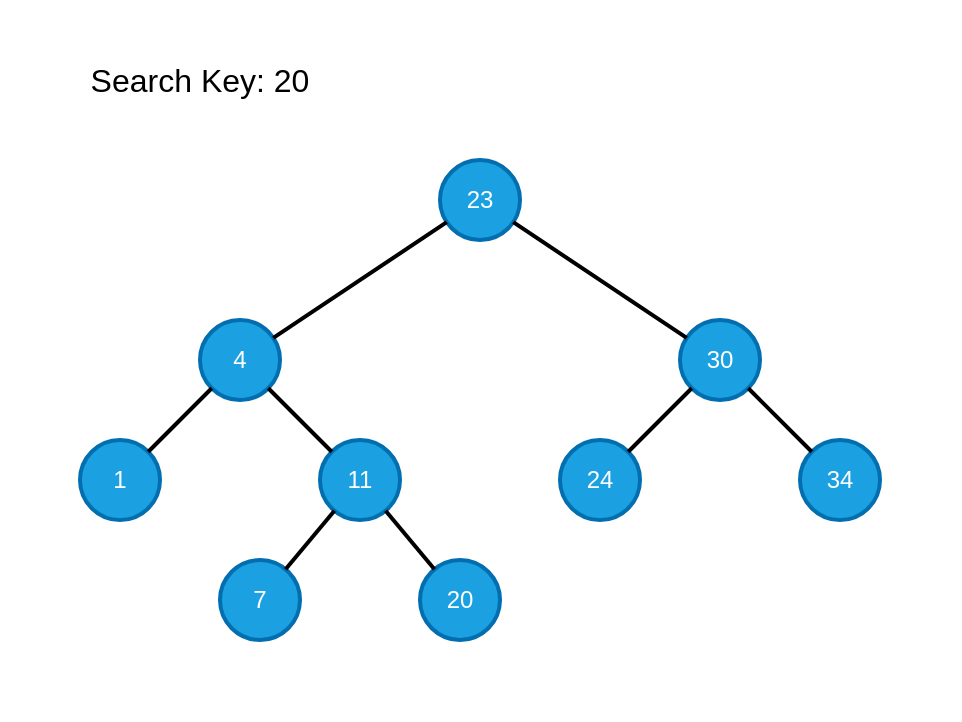 <mxfile version="14.2.4" type="embed" pages="6">
    <diagram id="6hGFLwfOUW9BJ-s0fimq" name="01">
        <mxGraphModel dx="1327" dy="645" grid="1" gridSize="10" guides="1" tooltips="1" connect="1" arrows="1" fold="1" page="1" pageScale="1" pageWidth="827" pageHeight="1169" math="0" shadow="0">
            <root>
                <mxCell id="0"/>
                <mxCell id="1" parent="0"/>
                <mxCell id="2" value="" style="rounded=0;whiteSpace=wrap;html=1;fillColor=#FFFFFF;strokeColor=none;" parent="1" vertex="1">
                    <mxGeometry x="100" y="20" width="480" height="360" as="geometry"/>
                </mxCell>
                <mxCell id="3" value="23" style="ellipse;whiteSpace=wrap;html=1;aspect=fixed;strokeColor=#006EAF;strokeWidth=2;fillColor=#1ba1e2;fontColor=#ffffff;" parent="1" vertex="1">
                    <mxGeometry x="320" y="100" width="40" height="40" as="geometry"/>
                </mxCell>
                <mxCell id="4" value="4&lt;span style=&quot;color: rgba(0 , 0 , 0 , 0) ; font-family: monospace ; font-size: 0px&quot;&gt;%3CmxGraphModel%3E%3Croot%3E%3CmxCell%20id%3D%220%22%2F%3E%3CmxCell%20id%3D%221%22%20parent%3D%220%22%2F%3E%3CmxCell%20id%3D%222%22%20value%3D%2223%22%20style%3D%22ellipse%3BwhiteSpace%3Dwrap%3Bhtml%3D1%3Baspect%3Dfixed%3BstrokeColor%3D%23006EAF%3BstrokeWidth%3D2%3BfillColor%3D%231ba1e2%3BfontColor%3D%23ffffff%3B%22%20vertex%3D%221%22%20parent%3D%221%22%3E%3CmxGeometry%20x%3D%22320%22%20y%3D%22120%22%20width%3D%2240%22%20height%3D%2240%22%20as%3D%22geometry%22%2F%3E%3C%2FmxCell%3E%3C%2Froot%3E%3C%2FmxGraphModel%3E&lt;/span&gt;" style="ellipse;whiteSpace=wrap;html=1;aspect=fixed;strokeColor=#006EAF;strokeWidth=2;fillColor=#1ba1e2;fontColor=#ffffff;" parent="1" vertex="1">
                    <mxGeometry x="200" y="180" width="40" height="40" as="geometry"/>
                </mxCell>
                <mxCell id="5" value="30" style="ellipse;whiteSpace=wrap;html=1;aspect=fixed;strokeColor=#006EAF;strokeWidth=2;fillColor=#1ba1e2;fontColor=#ffffff;" parent="1" vertex="1">
                    <mxGeometry x="440" y="180" width="40" height="40" as="geometry"/>
                </mxCell>
                <mxCell id="6" value="1" style="ellipse;whiteSpace=wrap;html=1;aspect=fixed;strokeColor=#006EAF;strokeWidth=2;fillColor=#1ba1e2;fontColor=#ffffff;" parent="1" vertex="1">
                    <mxGeometry x="140" y="240" width="40" height="40" as="geometry"/>
                </mxCell>
                <mxCell id="7" value="11" style="ellipse;whiteSpace=wrap;html=1;aspect=fixed;strokeColor=#006EAF;strokeWidth=2;fillColor=#1ba1e2;fontColor=#ffffff;" parent="1" vertex="1">
                    <mxGeometry x="260" y="240" width="40" height="40" as="geometry"/>
                </mxCell>
                <mxCell id="8" value="24" style="ellipse;whiteSpace=wrap;html=1;aspect=fixed;strokeColor=#006EAF;strokeWidth=2;fillColor=#1ba1e2;fontColor=#ffffff;" parent="1" vertex="1">
                    <mxGeometry x="380" y="240" width="40" height="40" as="geometry"/>
                </mxCell>
                <mxCell id="9" value="34" style="ellipse;whiteSpace=wrap;html=1;aspect=fixed;strokeColor=#006EAF;strokeWidth=2;fillColor=#1ba1e2;fontColor=#ffffff;" parent="1" vertex="1">
                    <mxGeometry x="500" y="240" width="40" height="40" as="geometry"/>
                </mxCell>
                <mxCell id="10" value="7" style="ellipse;whiteSpace=wrap;html=1;aspect=fixed;strokeColor=#006EAF;strokeWidth=2;fillColor=#1ba1e2;fontColor=#ffffff;" parent="1" vertex="1">
                    <mxGeometry x="210" y="300" width="40" height="40" as="geometry"/>
                </mxCell>
                <mxCell id="11" value="20" style="ellipse;whiteSpace=wrap;html=1;aspect=fixed;strokeColor=#006EAF;strokeWidth=2;fillColor=#1ba1e2;fontColor=#ffffff;" parent="1" vertex="1">
                    <mxGeometry x="310" y="300" width="40" height="40" as="geometry"/>
                </mxCell>
                <mxCell id="12" value="" style="endArrow=none;html=1;strokeColor=#000000;strokeWidth=2;" parent="1" source="4" target="3" edge="1">
                    <mxGeometry width="50" height="50" relative="1" as="geometry">
                        <mxPoint x="400" y="510" as="sourcePoint"/>
                        <mxPoint x="450" y="460" as="targetPoint"/>
                    </mxGeometry>
                </mxCell>
                <mxCell id="13" value="" style="endArrow=none;html=1;strokeColor=#000000;strokeWidth=2;" parent="1" source="5" target="3" edge="1">
                    <mxGeometry width="50" height="50" relative="1" as="geometry">
                        <mxPoint x="244.142" y="195.858" as="sourcePoint"/>
                        <mxPoint x="335.858" y="144.142" as="targetPoint"/>
                    </mxGeometry>
                </mxCell>
                <mxCell id="14" value="" style="endArrow=none;html=1;strokeColor=#000000;strokeWidth=2;" parent="1" source="4" target="6" edge="1">
                    <mxGeometry width="50" height="50" relative="1" as="geometry">
                        <mxPoint x="254.142" y="205.858" as="sourcePoint"/>
                        <mxPoint x="130" y="220" as="targetPoint"/>
                    </mxGeometry>
                </mxCell>
                <mxCell id="15" value="" style="endArrow=none;html=1;strokeColor=#000000;strokeWidth=2;" parent="1" source="7" target="4" edge="1">
                    <mxGeometry width="50" height="50" relative="1" as="geometry">
                        <mxPoint x="270" y="250" as="sourcePoint"/>
                        <mxPoint x="355.858" y="164.142" as="targetPoint"/>
                    </mxGeometry>
                </mxCell>
                <mxCell id="16" value="" style="endArrow=none;html=1;strokeColor=#000000;strokeWidth=2;" parent="1" source="8" target="5" edge="1">
                    <mxGeometry width="50" height="50" relative="1" as="geometry">
                        <mxPoint x="274.142" y="225.858" as="sourcePoint"/>
                        <mxPoint x="365.858" y="174.142" as="targetPoint"/>
                    </mxGeometry>
                </mxCell>
                <mxCell id="17" value="" style="endArrow=none;html=1;strokeColor=#000000;strokeWidth=2;" parent="1" target="5" edge="1" source="9">
                    <mxGeometry width="50" height="50" relative="1" as="geometry">
                        <mxPoint x="510" y="246" as="sourcePoint"/>
                        <mxPoint x="375.858" y="184.142" as="targetPoint"/>
                    </mxGeometry>
                </mxCell>
                <mxCell id="18" value="" style="endArrow=none;html=1;strokeColor=#000000;strokeWidth=2;" parent="1" source="11" target="7" edge="1">
                    <mxGeometry width="50" height="50" relative="1" as="geometry">
                        <mxPoint x="294.142" y="245.858" as="sourcePoint"/>
                        <mxPoint x="385.858" y="194.142" as="targetPoint"/>
                    </mxGeometry>
                </mxCell>
                <mxCell id="19" value="" style="endArrow=none;html=1;strokeColor=#000000;strokeWidth=2;" parent="1" source="7" target="10" edge="1">
                    <mxGeometry width="50" height="50" relative="1" as="geometry">
                        <mxPoint x="304.142" y="255.858" as="sourcePoint"/>
                        <mxPoint x="395.858" y="204.142" as="targetPoint"/>
                    </mxGeometry>
                </mxCell>
                <mxCell id="23" value="&lt;font style=&quot;font-size: 16px&quot; color=&quot;#000000&quot;&gt;Search Key: 20&lt;/font&gt;" style="text;html=1;strokeColor=none;fillColor=none;align=center;verticalAlign=middle;whiteSpace=wrap;rounded=0;" parent="1" vertex="1">
                    <mxGeometry x="140" y="50" width="120" height="20" as="geometry"/>
                </mxCell>
            </root>
        </mxGraphModel>
    </diagram>
    <diagram name="02" id="TyqY_QUfuox5X--qDcBJ">
        <mxGraphModel dx="1327" dy="645" grid="1" gridSize="10" guides="1" tooltips="1" connect="1" arrows="1" fold="1" page="1" pageScale="1" pageWidth="827" pageHeight="1169" math="0" shadow="0">
            <root>
                <mxCell id="yJlyAvlwLjmYcm31kpEb-0"/>
                <mxCell id="yJlyAvlwLjmYcm31kpEb-1" parent="yJlyAvlwLjmYcm31kpEb-0"/>
                <mxCell id="yJlyAvlwLjmYcm31kpEb-2" value="" style="rounded=0;whiteSpace=wrap;html=1;fillColor=#FFFFFF;strokeColor=none;" parent="yJlyAvlwLjmYcm31kpEb-1" vertex="1">
                    <mxGeometry x="100" y="20" width="480" height="360" as="geometry"/>
                </mxCell>
                <mxCell id="yJlyAvlwLjmYcm31kpEb-3" value="23" style="ellipse;whiteSpace=wrap;html=1;aspect=fixed;strokeColor=#FF9933;strokeWidth=2;fillColor=#1ba1e2;fontColor=#ffffff;" parent="yJlyAvlwLjmYcm31kpEb-1" vertex="1">
                    <mxGeometry x="320" y="100" width="40" height="40" as="geometry"/>
                </mxCell>
                <mxCell id="yJlyAvlwLjmYcm31kpEb-4" value="4&lt;span style=&quot;color: rgba(0 , 0 , 0 , 0) ; font-family: monospace ; font-size: 0px&quot;&gt;%3CmxGraphModel%3E%3Croot%3E%3CmxCell%20id%3D%220%22%2F%3E%3CmxCell%20id%3D%221%22%20parent%3D%220%22%2F%3E%3CmxCell%20id%3D%222%22%20value%3D%2223%22%20style%3D%22ellipse%3BwhiteSpace%3Dwrap%3Bhtml%3D1%3Baspect%3Dfixed%3BstrokeColor%3D%23006EAF%3BstrokeWidth%3D2%3BfillColor%3D%231ba1e2%3BfontColor%3D%23ffffff%3B%22%20vertex%3D%221%22%20parent%3D%221%22%3E%3CmxGeometry%20x%3D%22320%22%20y%3D%22120%22%20width%3D%2240%22%20height%3D%2240%22%20as%3D%22geometry%22%2F%3E%3C%2FmxCell%3E%3C%2Froot%3E%3C%2FmxGraphModel%3E&lt;/span&gt;" style="ellipse;whiteSpace=wrap;html=1;aspect=fixed;strokeColor=#006EAF;strokeWidth=2;fillColor=#1ba1e2;fontColor=#ffffff;" parent="yJlyAvlwLjmYcm31kpEb-1" vertex="1">
                    <mxGeometry x="200" y="180" width="40" height="40" as="geometry"/>
                </mxCell>
                <mxCell id="yJlyAvlwLjmYcm31kpEb-5" value="30" style="ellipse;whiteSpace=wrap;html=1;aspect=fixed;strokeColor=#006EAF;strokeWidth=2;fillColor=#1ba1e2;fontColor=#ffffff;" parent="yJlyAvlwLjmYcm31kpEb-1" vertex="1">
                    <mxGeometry x="440" y="180" width="40" height="40" as="geometry"/>
                </mxCell>
                <mxCell id="yJlyAvlwLjmYcm31kpEb-6" value="1" style="ellipse;whiteSpace=wrap;html=1;aspect=fixed;strokeColor=#006EAF;strokeWidth=2;fillColor=#1ba1e2;fontColor=#ffffff;" parent="yJlyAvlwLjmYcm31kpEb-1" vertex="1">
                    <mxGeometry x="140" y="240" width="40" height="40" as="geometry"/>
                </mxCell>
                <mxCell id="yJlyAvlwLjmYcm31kpEb-7" value="11" style="ellipse;whiteSpace=wrap;html=1;aspect=fixed;strokeColor=#006EAF;strokeWidth=2;fillColor=#1ba1e2;fontColor=#ffffff;" parent="yJlyAvlwLjmYcm31kpEb-1" vertex="1">
                    <mxGeometry x="260" y="240" width="40" height="40" as="geometry"/>
                </mxCell>
                <mxCell id="yJlyAvlwLjmYcm31kpEb-8" value="24" style="ellipse;whiteSpace=wrap;html=1;aspect=fixed;strokeColor=#006EAF;strokeWidth=2;fillColor=#1ba1e2;fontColor=#ffffff;" parent="yJlyAvlwLjmYcm31kpEb-1" vertex="1">
                    <mxGeometry x="380" y="240" width="40" height="40" as="geometry"/>
                </mxCell>
                <mxCell id="yJlyAvlwLjmYcm31kpEb-9" value="34" style="ellipse;whiteSpace=wrap;html=1;aspect=fixed;strokeColor=#006EAF;strokeWidth=2;fillColor=#1ba1e2;fontColor=#ffffff;" parent="yJlyAvlwLjmYcm31kpEb-1" vertex="1">
                    <mxGeometry x="500" y="240" width="40" height="40" as="geometry"/>
                </mxCell>
                <mxCell id="yJlyAvlwLjmYcm31kpEb-10" value="7" style="ellipse;whiteSpace=wrap;html=1;aspect=fixed;strokeColor=#006EAF;strokeWidth=2;fillColor=#1ba1e2;fontColor=#ffffff;" parent="yJlyAvlwLjmYcm31kpEb-1" vertex="1">
                    <mxGeometry x="210" y="300" width="40" height="40" as="geometry"/>
                </mxCell>
                <mxCell id="yJlyAvlwLjmYcm31kpEb-11" value="20" style="ellipse;whiteSpace=wrap;html=1;aspect=fixed;strokeColor=#006EAF;strokeWidth=2;fillColor=#1ba1e2;fontColor=#ffffff;" parent="yJlyAvlwLjmYcm31kpEb-1" vertex="1">
                    <mxGeometry x="310" y="300" width="40" height="40" as="geometry"/>
                </mxCell>
                <mxCell id="yJlyAvlwLjmYcm31kpEb-12" value="" style="endArrow=none;html=1;strokeColor=#000000;strokeWidth=2;" parent="yJlyAvlwLjmYcm31kpEb-1" source="yJlyAvlwLjmYcm31kpEb-4" target="yJlyAvlwLjmYcm31kpEb-3" edge="1">
                    <mxGeometry width="50" height="50" relative="1" as="geometry">
                        <mxPoint x="400" y="510" as="sourcePoint"/>
                        <mxPoint x="450" y="460" as="targetPoint"/>
                    </mxGeometry>
                </mxCell>
                <mxCell id="yJlyAvlwLjmYcm31kpEb-13" value="" style="endArrow=none;html=1;strokeColor=#000000;strokeWidth=2;" parent="yJlyAvlwLjmYcm31kpEb-1" source="yJlyAvlwLjmYcm31kpEb-5" target="yJlyAvlwLjmYcm31kpEb-3" edge="1">
                    <mxGeometry width="50" height="50" relative="1" as="geometry">
                        <mxPoint x="244.142" y="195.858" as="sourcePoint"/>
                        <mxPoint x="335.858" y="144.142" as="targetPoint"/>
                    </mxGeometry>
                </mxCell>
                <mxCell id="yJlyAvlwLjmYcm31kpEb-14" value="" style="endArrow=none;html=1;strokeColor=#000000;strokeWidth=2;" parent="yJlyAvlwLjmYcm31kpEb-1" source="yJlyAvlwLjmYcm31kpEb-4" target="yJlyAvlwLjmYcm31kpEb-6" edge="1">
                    <mxGeometry width="50" height="50" relative="1" as="geometry">
                        <mxPoint x="254.142" y="205.858" as="sourcePoint"/>
                        <mxPoint x="130" y="220" as="targetPoint"/>
                    </mxGeometry>
                </mxCell>
                <mxCell id="yJlyAvlwLjmYcm31kpEb-15" value="" style="endArrow=none;html=1;strokeColor=#000000;strokeWidth=2;" parent="yJlyAvlwLjmYcm31kpEb-1" source="yJlyAvlwLjmYcm31kpEb-7" target="yJlyAvlwLjmYcm31kpEb-4" edge="1">
                    <mxGeometry width="50" height="50" relative="1" as="geometry">
                        <mxPoint x="264.142" y="215.858" as="sourcePoint"/>
                        <mxPoint x="355.858" y="164.142" as="targetPoint"/>
                    </mxGeometry>
                </mxCell>
                <mxCell id="yJlyAvlwLjmYcm31kpEb-16" value="" style="endArrow=none;html=1;strokeColor=#000000;strokeWidth=2;" parent="yJlyAvlwLjmYcm31kpEb-1" source="yJlyAvlwLjmYcm31kpEb-8" target="yJlyAvlwLjmYcm31kpEb-5" edge="1">
                    <mxGeometry width="50" height="50" relative="1" as="geometry">
                        <mxPoint x="274.142" y="225.858" as="sourcePoint"/>
                        <mxPoint x="365.858" y="174.142" as="targetPoint"/>
                    </mxGeometry>
                </mxCell>
                <mxCell id="yJlyAvlwLjmYcm31kpEb-17" value="" style="endArrow=none;html=1;strokeColor=#000000;strokeWidth=2;" parent="yJlyAvlwLjmYcm31kpEb-1" source="yJlyAvlwLjmYcm31kpEb-9" target="yJlyAvlwLjmYcm31kpEb-5" edge="1">
                    <mxGeometry width="50" height="50" relative="1" as="geometry">
                        <mxPoint x="284.142" y="235.858" as="sourcePoint"/>
                        <mxPoint x="375.858" y="184.142" as="targetPoint"/>
                    </mxGeometry>
                </mxCell>
                <mxCell id="yJlyAvlwLjmYcm31kpEb-18" value="" style="endArrow=none;html=1;strokeColor=#000000;strokeWidth=2;" parent="yJlyAvlwLjmYcm31kpEb-1" source="yJlyAvlwLjmYcm31kpEb-11" target="yJlyAvlwLjmYcm31kpEb-7" edge="1">
                    <mxGeometry width="50" height="50" relative="1" as="geometry">
                        <mxPoint x="294.142" y="245.858" as="sourcePoint"/>
                        <mxPoint x="385.858" y="194.142" as="targetPoint"/>
                    </mxGeometry>
                </mxCell>
                <mxCell id="yJlyAvlwLjmYcm31kpEb-19" value="" style="endArrow=none;html=1;strokeColor=#000000;strokeWidth=2;" parent="yJlyAvlwLjmYcm31kpEb-1" source="yJlyAvlwLjmYcm31kpEb-7" target="yJlyAvlwLjmYcm31kpEb-10" edge="1">
                    <mxGeometry width="50" height="50" relative="1" as="geometry">
                        <mxPoint x="304.142" y="255.858" as="sourcePoint"/>
                        <mxPoint x="395.858" y="204.142" as="targetPoint"/>
                    </mxGeometry>
                </mxCell>
                <mxCell id="yJlyAvlwLjmYcm31kpEb-20" value="&lt;font style=&quot;font-size: 16px&quot; color=&quot;#000000&quot;&gt;Search Key: 20&lt;/font&gt;" style="text;html=1;strokeColor=none;fillColor=none;align=center;verticalAlign=middle;whiteSpace=wrap;rounded=0;" parent="yJlyAvlwLjmYcm31kpEb-1" vertex="1">
                    <mxGeometry x="140" y="50" width="120" height="20" as="geometry"/>
                </mxCell>
                <mxCell id="yJlyAvlwLjmYcm31kpEb-21" value="" style="html=1;shadow=0;dashed=0;align=center;verticalAlign=middle;shape=mxgraph.arrows2.arrow;dy=0.52;dx=24.67;notch=0;strokeColor=#FF9933;fillColor=#FF9933;" parent="yJlyAvlwLjmYcm31kpEb-1" vertex="1">
                    <mxGeometry x="270" y="110" width="40" height="20" as="geometry"/>
                </mxCell>
            </root>
        </mxGraphModel>
    </diagram>
    <diagram name="03" id="FLO3kO1rliN66ES55ZwG">
        <mxGraphModel dx="1327" dy="645" grid="1" gridSize="10" guides="1" tooltips="1" connect="1" arrows="1" fold="1" page="1" pageScale="1" pageWidth="827" pageHeight="1169" math="0" shadow="0">
            <root>
                <mxCell id="lk4CORNwmiTK9j70exBJ-0"/>
                <mxCell id="lk4CORNwmiTK9j70exBJ-1" parent="lk4CORNwmiTK9j70exBJ-0"/>
                <mxCell id="lk4CORNwmiTK9j70exBJ-2" value="" style="rounded=0;whiteSpace=wrap;html=1;fillColor=#FFFFFF;strokeColor=none;" parent="lk4CORNwmiTK9j70exBJ-1" vertex="1">
                    <mxGeometry x="100" y="20" width="480" height="360" as="geometry"/>
                </mxCell>
                <mxCell id="lk4CORNwmiTK9j70exBJ-3" value="23" style="ellipse;whiteSpace=wrap;html=1;aspect=fixed;strokeColor=#006EAF;strokeWidth=2;fillColor=#1ba1e2;fontColor=#ffffff;" parent="lk4CORNwmiTK9j70exBJ-1" vertex="1">
                    <mxGeometry x="320" y="100" width="40" height="40" as="geometry"/>
                </mxCell>
                <mxCell id="lk4CORNwmiTK9j70exBJ-4" value="4&lt;span style=&quot;color: rgba(0 , 0 , 0 , 0) ; font-family: monospace ; font-size: 0px&quot;&gt;%3CmxGraphModel%3E%3Croot%3E%3CmxCell%20id%3D%220%22%2F%3E%3CmxCell%20id%3D%221%22%20parent%3D%220%22%2F%3E%3CmxCell%20id%3D%222%22%20value%3D%2223%22%20style%3D%22ellipse%3BwhiteSpace%3Dwrap%3Bhtml%3D1%3Baspect%3Dfixed%3BstrokeColor%3D%23006EAF%3BstrokeWidth%3D2%3BfillColor%3D%231ba1e2%3BfontColor%3D%23ffffff%3B%22%20vertex%3D%221%22%20parent%3D%221%22%3E%3CmxGeometry%20x%3D%22320%22%20y%3D%22120%22%20width%3D%2240%22%20height%3D%2240%22%20as%3D%22geometry%22%2F%3E%3C%2FmxCell%3E%3C%2Froot%3E%3C%2FmxGraphModel%3E&lt;/span&gt;" style="ellipse;whiteSpace=wrap;html=1;aspect=fixed;strokeColor=#FF9933;strokeWidth=2;fillColor=#1ba1e2;fontColor=#ffffff;" parent="lk4CORNwmiTK9j70exBJ-1" vertex="1">
                    <mxGeometry x="200" y="180" width="40" height="40" as="geometry"/>
                </mxCell>
                <mxCell id="lk4CORNwmiTK9j70exBJ-5" value="30" style="ellipse;whiteSpace=wrap;html=1;aspect=fixed;strokeColor=#006EAF;strokeWidth=2;fillColor=#1ba1e2;fontColor=#ffffff;" parent="lk4CORNwmiTK9j70exBJ-1" vertex="1">
                    <mxGeometry x="440" y="180" width="40" height="40" as="geometry"/>
                </mxCell>
                <mxCell id="lk4CORNwmiTK9j70exBJ-6" value="1" style="ellipse;whiteSpace=wrap;html=1;aspect=fixed;strokeColor=#006EAF;strokeWidth=2;fillColor=#1ba1e2;fontColor=#ffffff;" parent="lk4CORNwmiTK9j70exBJ-1" vertex="1">
                    <mxGeometry x="140" y="240" width="40" height="40" as="geometry"/>
                </mxCell>
                <mxCell id="lk4CORNwmiTK9j70exBJ-7" value="11" style="ellipse;whiteSpace=wrap;html=1;aspect=fixed;strokeColor=#006EAF;strokeWidth=2;fillColor=#1ba1e2;fontColor=#ffffff;" parent="lk4CORNwmiTK9j70exBJ-1" vertex="1">
                    <mxGeometry x="260" y="240" width="40" height="40" as="geometry"/>
                </mxCell>
                <mxCell id="lk4CORNwmiTK9j70exBJ-8" value="24" style="ellipse;whiteSpace=wrap;html=1;aspect=fixed;strokeColor=#006EAF;strokeWidth=2;fillColor=#1ba1e2;fontColor=#ffffff;" parent="lk4CORNwmiTK9j70exBJ-1" vertex="1">
                    <mxGeometry x="380" y="240" width="40" height="40" as="geometry"/>
                </mxCell>
                <mxCell id="lk4CORNwmiTK9j70exBJ-9" value="34" style="ellipse;whiteSpace=wrap;html=1;aspect=fixed;strokeColor=#006EAF;strokeWidth=2;fillColor=#1ba1e2;fontColor=#ffffff;" parent="lk4CORNwmiTK9j70exBJ-1" vertex="1">
                    <mxGeometry x="500" y="240" width="40" height="40" as="geometry"/>
                </mxCell>
                <mxCell id="lk4CORNwmiTK9j70exBJ-10" value="7" style="ellipse;whiteSpace=wrap;html=1;aspect=fixed;strokeColor=#006EAF;strokeWidth=2;fillColor=#1ba1e2;fontColor=#ffffff;" parent="lk4CORNwmiTK9j70exBJ-1" vertex="1">
                    <mxGeometry x="210" y="300" width="40" height="40" as="geometry"/>
                </mxCell>
                <mxCell id="lk4CORNwmiTK9j70exBJ-11" value="20" style="ellipse;whiteSpace=wrap;html=1;aspect=fixed;strokeColor=#006EAF;strokeWidth=2;fillColor=#1ba1e2;fontColor=#ffffff;" parent="lk4CORNwmiTK9j70exBJ-1" vertex="1">
                    <mxGeometry x="310" y="300" width="40" height="40" as="geometry"/>
                </mxCell>
                <mxCell id="lk4CORNwmiTK9j70exBJ-12" value="" style="endArrow=none;html=1;strokeColor=#000000;strokeWidth=2;" parent="lk4CORNwmiTK9j70exBJ-1" source="lk4CORNwmiTK9j70exBJ-4" target="lk4CORNwmiTK9j70exBJ-3" edge="1">
                    <mxGeometry width="50" height="50" relative="1" as="geometry">
                        <mxPoint x="400" y="510" as="sourcePoint"/>
                        <mxPoint x="450" y="460" as="targetPoint"/>
                    </mxGeometry>
                </mxCell>
                <mxCell id="lk4CORNwmiTK9j70exBJ-13" value="" style="endArrow=none;html=1;strokeColor=#000000;strokeWidth=2;" parent="lk4CORNwmiTK9j70exBJ-1" source="lk4CORNwmiTK9j70exBJ-5" target="lk4CORNwmiTK9j70exBJ-3" edge="1">
                    <mxGeometry width="50" height="50" relative="1" as="geometry">
                        <mxPoint x="244.142" y="195.858" as="sourcePoint"/>
                        <mxPoint x="335.858" y="144.142" as="targetPoint"/>
                    </mxGeometry>
                </mxCell>
                <mxCell id="lk4CORNwmiTK9j70exBJ-14" value="" style="endArrow=none;html=1;strokeColor=#000000;strokeWidth=2;" parent="lk4CORNwmiTK9j70exBJ-1" source="lk4CORNwmiTK9j70exBJ-4" target="lk4CORNwmiTK9j70exBJ-6" edge="1">
                    <mxGeometry width="50" height="50" relative="1" as="geometry">
                        <mxPoint x="254.142" y="205.858" as="sourcePoint"/>
                        <mxPoint x="130" y="220" as="targetPoint"/>
                    </mxGeometry>
                </mxCell>
                <mxCell id="lk4CORNwmiTK9j70exBJ-15" value="" style="endArrow=none;html=1;strokeColor=#000000;strokeWidth=2;" parent="lk4CORNwmiTK9j70exBJ-1" source="lk4CORNwmiTK9j70exBJ-7" target="lk4CORNwmiTK9j70exBJ-4" edge="1">
                    <mxGeometry width="50" height="50" relative="1" as="geometry">
                        <mxPoint x="264.142" y="215.858" as="sourcePoint"/>
                        <mxPoint x="355.858" y="164.142" as="targetPoint"/>
                    </mxGeometry>
                </mxCell>
                <mxCell id="lk4CORNwmiTK9j70exBJ-16" value="" style="endArrow=none;html=1;strokeColor=#000000;strokeWidth=2;" parent="lk4CORNwmiTK9j70exBJ-1" source="lk4CORNwmiTK9j70exBJ-8" target="lk4CORNwmiTK9j70exBJ-5" edge="1">
                    <mxGeometry width="50" height="50" relative="1" as="geometry">
                        <mxPoint x="274.142" y="225.858" as="sourcePoint"/>
                        <mxPoint x="365.858" y="174.142" as="targetPoint"/>
                    </mxGeometry>
                </mxCell>
                <mxCell id="lk4CORNwmiTK9j70exBJ-17" value="" style="endArrow=none;html=1;strokeColor=#000000;strokeWidth=2;" parent="lk4CORNwmiTK9j70exBJ-1" source="lk4CORNwmiTK9j70exBJ-9" target="lk4CORNwmiTK9j70exBJ-5" edge="1">
                    <mxGeometry width="50" height="50" relative="1" as="geometry">
                        <mxPoint x="284.142" y="235.858" as="sourcePoint"/>
                        <mxPoint x="375.858" y="184.142" as="targetPoint"/>
                    </mxGeometry>
                </mxCell>
                <mxCell id="lk4CORNwmiTK9j70exBJ-18" value="" style="endArrow=none;html=1;strokeColor=#000000;strokeWidth=2;" parent="lk4CORNwmiTK9j70exBJ-1" source="lk4CORNwmiTK9j70exBJ-11" target="lk4CORNwmiTK9j70exBJ-7" edge="1">
                    <mxGeometry width="50" height="50" relative="1" as="geometry">
                        <mxPoint x="294.142" y="245.858" as="sourcePoint"/>
                        <mxPoint x="385.858" y="194.142" as="targetPoint"/>
                    </mxGeometry>
                </mxCell>
                <mxCell id="lk4CORNwmiTK9j70exBJ-19" value="" style="endArrow=none;html=1;strokeColor=#000000;strokeWidth=2;" parent="lk4CORNwmiTK9j70exBJ-1" source="lk4CORNwmiTK9j70exBJ-7" target="lk4CORNwmiTK9j70exBJ-10" edge="1">
                    <mxGeometry width="50" height="50" relative="1" as="geometry">
                        <mxPoint x="304.142" y="255.858" as="sourcePoint"/>
                        <mxPoint x="395.858" y="204.142" as="targetPoint"/>
                    </mxGeometry>
                </mxCell>
                <mxCell id="lk4CORNwmiTK9j70exBJ-20" value="&lt;font style=&quot;font-size: 16px&quot; color=&quot;#000000&quot;&gt;Search Key: 20&lt;/font&gt;" style="text;html=1;strokeColor=none;fillColor=none;align=center;verticalAlign=middle;whiteSpace=wrap;rounded=0;" parent="lk4CORNwmiTK9j70exBJ-1" vertex="1">
                    <mxGeometry x="140" y="50" width="120" height="20" as="geometry"/>
                </mxCell>
                <mxCell id="lk4CORNwmiTK9j70exBJ-21" value="" style="html=1;shadow=0;dashed=0;align=center;verticalAlign=middle;shape=mxgraph.arrows2.arrow;dy=0.52;dx=24.67;notch=0;strokeColor=#FF9933;fillColor=#FF9933;" parent="lk4CORNwmiTK9j70exBJ-1" vertex="1">
                    <mxGeometry x="150" y="190" width="40" height="20" as="geometry"/>
                </mxCell>
            </root>
        </mxGraphModel>
    </diagram>
    <diagram name="04" id="n0aMl11D01FnOIaVxa2I">
        <mxGraphModel dx="1327" dy="645" grid="1" gridSize="10" guides="1" tooltips="1" connect="1" arrows="1" fold="1" page="1" pageScale="1" pageWidth="827" pageHeight="1169" math="0" shadow="0">
            <root>
                <mxCell id="WNKB9fjOYrMiOc_igsey-0"/>
                <mxCell id="WNKB9fjOYrMiOc_igsey-1" parent="WNKB9fjOYrMiOc_igsey-0"/>
                <mxCell id="WNKB9fjOYrMiOc_igsey-2" value="" style="rounded=0;whiteSpace=wrap;html=1;fillColor=#FFFFFF;strokeColor=none;" parent="WNKB9fjOYrMiOc_igsey-1" vertex="1">
                    <mxGeometry x="100" y="20" width="480" height="360" as="geometry"/>
                </mxCell>
                <mxCell id="WNKB9fjOYrMiOc_igsey-3" value="23" style="ellipse;whiteSpace=wrap;html=1;aspect=fixed;strokeColor=#006EAF;strokeWidth=2;fillColor=#1ba1e2;fontColor=#ffffff;" parent="WNKB9fjOYrMiOc_igsey-1" vertex="1">
                    <mxGeometry x="320" y="100" width="40" height="40" as="geometry"/>
                </mxCell>
                <mxCell id="WNKB9fjOYrMiOc_igsey-4" value="4&lt;span style=&quot;color: rgba(0 , 0 , 0 , 0) ; font-family: monospace ; font-size: 0px&quot;&gt;%3CmxGraphModel%3E%3Croot%3E%3CmxCell%20id%3D%220%22%2F%3E%3CmxCell%20id%3D%221%22%20parent%3D%220%22%2F%3E%3CmxCell%20id%3D%222%22%20value%3D%2223%22%20style%3D%22ellipse%3BwhiteSpace%3Dwrap%3Bhtml%3D1%3Baspect%3Dfixed%3BstrokeColor%3D%23006EAF%3BstrokeWidth%3D2%3BfillColor%3D%231ba1e2%3BfontColor%3D%23ffffff%3B%22%20vertex%3D%221%22%20parent%3D%221%22%3E%3CmxGeometry%20x%3D%22320%22%20y%3D%22120%22%20width%3D%2240%22%20height%3D%2240%22%20as%3D%22geometry%22%2F%3E%3C%2FmxCell%3E%3C%2Froot%3E%3C%2FmxGraphModel%3E&lt;/span&gt;" style="ellipse;whiteSpace=wrap;html=1;aspect=fixed;strokeColor=#006EAF;strokeWidth=2;fillColor=#1ba1e2;fontColor=#ffffff;" parent="WNKB9fjOYrMiOc_igsey-1" vertex="1">
                    <mxGeometry x="200" y="180" width="40" height="40" as="geometry"/>
                </mxCell>
                <mxCell id="WNKB9fjOYrMiOc_igsey-5" value="30" style="ellipse;whiteSpace=wrap;html=1;aspect=fixed;strokeColor=#006EAF;strokeWidth=2;fillColor=#1ba1e2;fontColor=#ffffff;" parent="WNKB9fjOYrMiOc_igsey-1" vertex="1">
                    <mxGeometry x="440" y="180" width="40" height="40" as="geometry"/>
                </mxCell>
                <mxCell id="WNKB9fjOYrMiOc_igsey-6" value="1" style="ellipse;whiteSpace=wrap;html=1;aspect=fixed;strokeColor=#006EAF;strokeWidth=2;fillColor=#1ba1e2;fontColor=#ffffff;" parent="WNKB9fjOYrMiOc_igsey-1" vertex="1">
                    <mxGeometry x="140" y="240" width="40" height="40" as="geometry"/>
                </mxCell>
                <mxCell id="WNKB9fjOYrMiOc_igsey-7" value="11" style="ellipse;whiteSpace=wrap;html=1;aspect=fixed;strokeColor=#FF9933;strokeWidth=2;fillColor=#1ba1e2;fontColor=#ffffff;" parent="WNKB9fjOYrMiOc_igsey-1" vertex="1">
                    <mxGeometry x="260" y="240" width="40" height="40" as="geometry"/>
                </mxCell>
                <mxCell id="WNKB9fjOYrMiOc_igsey-8" value="24" style="ellipse;whiteSpace=wrap;html=1;aspect=fixed;strokeColor=#006EAF;strokeWidth=2;fillColor=#1ba1e2;fontColor=#ffffff;" parent="WNKB9fjOYrMiOc_igsey-1" vertex="1">
                    <mxGeometry x="380" y="240" width="40" height="40" as="geometry"/>
                </mxCell>
                <mxCell id="WNKB9fjOYrMiOc_igsey-9" value="34" style="ellipse;whiteSpace=wrap;html=1;aspect=fixed;strokeColor=#006EAF;strokeWidth=2;fillColor=#1ba1e2;fontColor=#ffffff;" parent="WNKB9fjOYrMiOc_igsey-1" vertex="1">
                    <mxGeometry x="500" y="240" width="40" height="40" as="geometry"/>
                </mxCell>
                <mxCell id="WNKB9fjOYrMiOc_igsey-10" value="7" style="ellipse;whiteSpace=wrap;html=1;aspect=fixed;strokeColor=#006EAF;strokeWidth=2;fillColor=#1ba1e2;fontColor=#ffffff;" parent="WNKB9fjOYrMiOc_igsey-1" vertex="1">
                    <mxGeometry x="210" y="300" width="40" height="40" as="geometry"/>
                </mxCell>
                <mxCell id="WNKB9fjOYrMiOc_igsey-11" value="20" style="ellipse;whiteSpace=wrap;html=1;aspect=fixed;strokeColor=#006EAF;strokeWidth=2;fillColor=#1ba1e2;fontColor=#ffffff;" parent="WNKB9fjOYrMiOc_igsey-1" vertex="1">
                    <mxGeometry x="310" y="300" width="40" height="40" as="geometry"/>
                </mxCell>
                <mxCell id="WNKB9fjOYrMiOc_igsey-12" value="" style="endArrow=none;html=1;strokeColor=#000000;strokeWidth=2;" parent="WNKB9fjOYrMiOc_igsey-1" source="WNKB9fjOYrMiOc_igsey-4" target="WNKB9fjOYrMiOc_igsey-3" edge="1">
                    <mxGeometry width="50" height="50" relative="1" as="geometry">
                        <mxPoint x="400" y="510" as="sourcePoint"/>
                        <mxPoint x="450" y="460" as="targetPoint"/>
                    </mxGeometry>
                </mxCell>
                <mxCell id="WNKB9fjOYrMiOc_igsey-13" value="" style="endArrow=none;html=1;strokeColor=#000000;strokeWidth=2;" parent="WNKB9fjOYrMiOc_igsey-1" source="WNKB9fjOYrMiOc_igsey-5" target="WNKB9fjOYrMiOc_igsey-3" edge="1">
                    <mxGeometry width="50" height="50" relative="1" as="geometry">
                        <mxPoint x="244.142" y="195.858" as="sourcePoint"/>
                        <mxPoint x="335.858" y="144.142" as="targetPoint"/>
                    </mxGeometry>
                </mxCell>
                <mxCell id="WNKB9fjOYrMiOc_igsey-14" value="" style="endArrow=none;html=1;strokeColor=#000000;strokeWidth=2;" parent="WNKB9fjOYrMiOc_igsey-1" source="WNKB9fjOYrMiOc_igsey-4" target="WNKB9fjOYrMiOc_igsey-6" edge="1">
                    <mxGeometry width="50" height="50" relative="1" as="geometry">
                        <mxPoint x="254.142" y="205.858" as="sourcePoint"/>
                        <mxPoint x="130" y="220" as="targetPoint"/>
                    </mxGeometry>
                </mxCell>
                <mxCell id="WNKB9fjOYrMiOc_igsey-15" value="" style="endArrow=none;html=1;strokeColor=#000000;strokeWidth=2;" parent="WNKB9fjOYrMiOc_igsey-1" source="WNKB9fjOYrMiOc_igsey-7" target="WNKB9fjOYrMiOc_igsey-4" edge="1">
                    <mxGeometry width="50" height="50" relative="1" as="geometry">
                        <mxPoint x="264.142" y="215.858" as="sourcePoint"/>
                        <mxPoint x="355.858" y="164.142" as="targetPoint"/>
                    </mxGeometry>
                </mxCell>
                <mxCell id="WNKB9fjOYrMiOc_igsey-16" value="" style="endArrow=none;html=1;strokeColor=#000000;strokeWidth=2;" parent="WNKB9fjOYrMiOc_igsey-1" source="WNKB9fjOYrMiOc_igsey-8" target="WNKB9fjOYrMiOc_igsey-5" edge="1">
                    <mxGeometry width="50" height="50" relative="1" as="geometry">
                        <mxPoint x="274.142" y="225.858" as="sourcePoint"/>
                        <mxPoint x="365.858" y="174.142" as="targetPoint"/>
                    </mxGeometry>
                </mxCell>
                <mxCell id="WNKB9fjOYrMiOc_igsey-17" value="" style="endArrow=none;html=1;strokeColor=#000000;strokeWidth=2;" parent="WNKB9fjOYrMiOc_igsey-1" source="WNKB9fjOYrMiOc_igsey-9" target="WNKB9fjOYrMiOc_igsey-5" edge="1">
                    <mxGeometry width="50" height="50" relative="1" as="geometry">
                        <mxPoint x="284.142" y="235.858" as="sourcePoint"/>
                        <mxPoint x="375.858" y="184.142" as="targetPoint"/>
                    </mxGeometry>
                </mxCell>
                <mxCell id="WNKB9fjOYrMiOc_igsey-18" value="" style="endArrow=none;html=1;strokeColor=#000000;strokeWidth=2;" parent="WNKB9fjOYrMiOc_igsey-1" source="WNKB9fjOYrMiOc_igsey-11" target="WNKB9fjOYrMiOc_igsey-7" edge="1">
                    <mxGeometry width="50" height="50" relative="1" as="geometry">
                        <mxPoint x="294.142" y="245.858" as="sourcePoint"/>
                        <mxPoint x="385.858" y="194.142" as="targetPoint"/>
                    </mxGeometry>
                </mxCell>
                <mxCell id="WNKB9fjOYrMiOc_igsey-19" value="" style="endArrow=none;html=1;strokeColor=#000000;strokeWidth=2;" parent="WNKB9fjOYrMiOc_igsey-1" source="WNKB9fjOYrMiOc_igsey-7" target="WNKB9fjOYrMiOc_igsey-10" edge="1">
                    <mxGeometry width="50" height="50" relative="1" as="geometry">
                        <mxPoint x="304.142" y="255.858" as="sourcePoint"/>
                        <mxPoint x="395.858" y="204.142" as="targetPoint"/>
                    </mxGeometry>
                </mxCell>
                <mxCell id="WNKB9fjOYrMiOc_igsey-20" value="&lt;font style=&quot;font-size: 16px&quot; color=&quot;#000000&quot;&gt;Search Key: 20&lt;/font&gt;" style="text;html=1;strokeColor=none;fillColor=none;align=center;verticalAlign=middle;whiteSpace=wrap;rounded=0;" parent="WNKB9fjOYrMiOc_igsey-1" vertex="1">
                    <mxGeometry x="140" y="50" width="120" height="20" as="geometry"/>
                </mxCell>
                <mxCell id="WNKB9fjOYrMiOc_igsey-21" value="" style="html=1;shadow=0;dashed=0;align=center;verticalAlign=middle;shape=mxgraph.arrows2.arrow;dy=0.52;dx=24.67;notch=0;strokeColor=#FF9933;fillColor=#FF9933;" parent="WNKB9fjOYrMiOc_igsey-1" vertex="1">
                    <mxGeometry x="210" y="250" width="40" height="20" as="geometry"/>
                </mxCell>
            </root>
        </mxGraphModel>
    </diagram>
    <diagram name="05" id="vLJIwDODaOsQZpBBP4Ai">
        <mxGraphModel dx="1327" dy="645" grid="1" gridSize="10" guides="1" tooltips="1" connect="1" arrows="1" fold="1" page="1" pageScale="1" pageWidth="827" pageHeight="1169" math="0" shadow="0">
            <root>
                <mxCell id="OXOY9oS_qfi8opJCfRy4-0"/>
                <mxCell id="OXOY9oS_qfi8opJCfRy4-1" parent="OXOY9oS_qfi8opJCfRy4-0"/>
                <mxCell id="OXOY9oS_qfi8opJCfRy4-2" value="" style="rounded=0;whiteSpace=wrap;html=1;fillColor=#FFFFFF;strokeColor=none;" parent="OXOY9oS_qfi8opJCfRy4-1" vertex="1">
                    <mxGeometry x="100" y="20" width="480" height="360" as="geometry"/>
                </mxCell>
                <mxCell id="OXOY9oS_qfi8opJCfRy4-3" value="23" style="ellipse;whiteSpace=wrap;html=1;aspect=fixed;strokeColor=#006EAF;strokeWidth=2;fillColor=#1ba1e2;fontColor=#ffffff;" parent="OXOY9oS_qfi8opJCfRy4-1" vertex="1">
                    <mxGeometry x="320" y="100" width="40" height="40" as="geometry"/>
                </mxCell>
                <mxCell id="OXOY9oS_qfi8opJCfRy4-4" value="4&lt;span style=&quot;color: rgba(0 , 0 , 0 , 0) ; font-family: monospace ; font-size: 0px&quot;&gt;%3CmxGraphModel%3E%3Croot%3E%3CmxCell%20id%3D%220%22%2F%3E%3CmxCell%20id%3D%221%22%20parent%3D%220%22%2F%3E%3CmxCell%20id%3D%222%22%20value%3D%2223%22%20style%3D%22ellipse%3BwhiteSpace%3Dwrap%3Bhtml%3D1%3Baspect%3Dfixed%3BstrokeColor%3D%23006EAF%3BstrokeWidth%3D2%3BfillColor%3D%231ba1e2%3BfontColor%3D%23ffffff%3B%22%20vertex%3D%221%22%20parent%3D%221%22%3E%3CmxGeometry%20x%3D%22320%22%20y%3D%22120%22%20width%3D%2240%22%20height%3D%2240%22%20as%3D%22geometry%22%2F%3E%3C%2FmxCell%3E%3C%2Froot%3E%3C%2FmxGraphModel%3E&lt;/span&gt;" style="ellipse;whiteSpace=wrap;html=1;aspect=fixed;strokeColor=#006EAF;strokeWidth=2;fillColor=#1ba1e2;fontColor=#ffffff;" parent="OXOY9oS_qfi8opJCfRy4-1" vertex="1">
                    <mxGeometry x="200" y="180" width="40" height="40" as="geometry"/>
                </mxCell>
                <mxCell id="OXOY9oS_qfi8opJCfRy4-5" value="30" style="ellipse;whiteSpace=wrap;html=1;aspect=fixed;strokeColor=#006EAF;strokeWidth=2;fillColor=#1ba1e2;fontColor=#ffffff;" parent="OXOY9oS_qfi8opJCfRy4-1" vertex="1">
                    <mxGeometry x="440" y="180" width="40" height="40" as="geometry"/>
                </mxCell>
                <mxCell id="OXOY9oS_qfi8opJCfRy4-6" value="1" style="ellipse;whiteSpace=wrap;html=1;aspect=fixed;strokeColor=#006EAF;strokeWidth=2;fillColor=#1ba1e2;fontColor=#ffffff;" parent="OXOY9oS_qfi8opJCfRy4-1" vertex="1">
                    <mxGeometry x="140" y="240" width="40" height="40" as="geometry"/>
                </mxCell>
                <mxCell id="OXOY9oS_qfi8opJCfRy4-7" value="11" style="ellipse;whiteSpace=wrap;html=1;aspect=fixed;strokeColor=#006EAF;strokeWidth=2;fillColor=#1ba1e2;fontColor=#ffffff;" parent="OXOY9oS_qfi8opJCfRy4-1" vertex="1">
                    <mxGeometry x="260" y="240" width="40" height="40" as="geometry"/>
                </mxCell>
                <mxCell id="OXOY9oS_qfi8opJCfRy4-8" value="24" style="ellipse;whiteSpace=wrap;html=1;aspect=fixed;strokeColor=#006EAF;strokeWidth=2;fillColor=#1ba1e2;fontColor=#ffffff;" parent="OXOY9oS_qfi8opJCfRy4-1" vertex="1">
                    <mxGeometry x="380" y="240" width="40" height="40" as="geometry"/>
                </mxCell>
                <mxCell id="OXOY9oS_qfi8opJCfRy4-9" value="34" style="ellipse;whiteSpace=wrap;html=1;aspect=fixed;strokeColor=#006EAF;strokeWidth=2;fillColor=#1ba1e2;fontColor=#ffffff;" parent="OXOY9oS_qfi8opJCfRy4-1" vertex="1">
                    <mxGeometry x="500" y="240" width="40" height="40" as="geometry"/>
                </mxCell>
                <mxCell id="OXOY9oS_qfi8opJCfRy4-10" value="7" style="ellipse;whiteSpace=wrap;html=1;aspect=fixed;strokeColor=#006EAF;strokeWidth=2;fillColor=#1ba1e2;fontColor=#ffffff;" parent="OXOY9oS_qfi8opJCfRy4-1" vertex="1">
                    <mxGeometry x="210" y="300" width="40" height="40" as="geometry"/>
                </mxCell>
                <mxCell id="OXOY9oS_qfi8opJCfRy4-11" value="20" style="ellipse;whiteSpace=wrap;html=1;aspect=fixed;strokeColor=#FF9933;strokeWidth=2;fillColor=#1ba1e2;fontColor=#ffffff;" parent="OXOY9oS_qfi8opJCfRy4-1" vertex="1">
                    <mxGeometry x="310" y="300" width="40" height="40" as="geometry"/>
                </mxCell>
                <mxCell id="OXOY9oS_qfi8opJCfRy4-12" value="" style="endArrow=none;html=1;strokeColor=#000000;strokeWidth=2;" parent="OXOY9oS_qfi8opJCfRy4-1" source="OXOY9oS_qfi8opJCfRy4-4" target="OXOY9oS_qfi8opJCfRy4-3" edge="1">
                    <mxGeometry width="50" height="50" relative="1" as="geometry">
                        <mxPoint x="400" y="510" as="sourcePoint"/>
                        <mxPoint x="450" y="460" as="targetPoint"/>
                    </mxGeometry>
                </mxCell>
                <mxCell id="OXOY9oS_qfi8opJCfRy4-13" value="" style="endArrow=none;html=1;strokeColor=#000000;strokeWidth=2;" parent="OXOY9oS_qfi8opJCfRy4-1" source="OXOY9oS_qfi8opJCfRy4-5" target="OXOY9oS_qfi8opJCfRy4-3" edge="1">
                    <mxGeometry width="50" height="50" relative="1" as="geometry">
                        <mxPoint x="244.142" y="195.858" as="sourcePoint"/>
                        <mxPoint x="335.858" y="144.142" as="targetPoint"/>
                    </mxGeometry>
                </mxCell>
                <mxCell id="OXOY9oS_qfi8opJCfRy4-14" value="" style="endArrow=none;html=1;strokeColor=#000000;strokeWidth=2;" parent="OXOY9oS_qfi8opJCfRy4-1" source="OXOY9oS_qfi8opJCfRy4-4" target="OXOY9oS_qfi8opJCfRy4-6" edge="1">
                    <mxGeometry width="50" height="50" relative="1" as="geometry">
                        <mxPoint x="254.142" y="205.858" as="sourcePoint"/>
                        <mxPoint x="130" y="220" as="targetPoint"/>
                    </mxGeometry>
                </mxCell>
                <mxCell id="OXOY9oS_qfi8opJCfRy4-15" value="" style="endArrow=none;html=1;strokeColor=#000000;strokeWidth=2;" parent="OXOY9oS_qfi8opJCfRy4-1" source="OXOY9oS_qfi8opJCfRy4-7" target="OXOY9oS_qfi8opJCfRy4-4" edge="1">
                    <mxGeometry width="50" height="50" relative="1" as="geometry">
                        <mxPoint x="264.142" y="215.858" as="sourcePoint"/>
                        <mxPoint x="355.858" y="164.142" as="targetPoint"/>
                    </mxGeometry>
                </mxCell>
                <mxCell id="OXOY9oS_qfi8opJCfRy4-16" value="" style="endArrow=none;html=1;strokeColor=#000000;strokeWidth=2;" parent="OXOY9oS_qfi8opJCfRy4-1" source="OXOY9oS_qfi8opJCfRy4-8" target="OXOY9oS_qfi8opJCfRy4-5" edge="1">
                    <mxGeometry width="50" height="50" relative="1" as="geometry">
                        <mxPoint x="274.142" y="225.858" as="sourcePoint"/>
                        <mxPoint x="365.858" y="174.142" as="targetPoint"/>
                    </mxGeometry>
                </mxCell>
                <mxCell id="OXOY9oS_qfi8opJCfRy4-17" value="" style="endArrow=none;html=1;strokeColor=#000000;strokeWidth=2;" parent="OXOY9oS_qfi8opJCfRy4-1" source="OXOY9oS_qfi8opJCfRy4-9" target="OXOY9oS_qfi8opJCfRy4-5" edge="1">
                    <mxGeometry width="50" height="50" relative="1" as="geometry">
                        <mxPoint x="284.142" y="235.858" as="sourcePoint"/>
                        <mxPoint x="375.858" y="184.142" as="targetPoint"/>
                    </mxGeometry>
                </mxCell>
                <mxCell id="OXOY9oS_qfi8opJCfRy4-18" value="" style="endArrow=none;html=1;strokeColor=#000000;strokeWidth=2;" parent="OXOY9oS_qfi8opJCfRy4-1" source="OXOY9oS_qfi8opJCfRy4-11" target="OXOY9oS_qfi8opJCfRy4-7" edge="1">
                    <mxGeometry width="50" height="50" relative="1" as="geometry">
                        <mxPoint x="294.142" y="245.858" as="sourcePoint"/>
                        <mxPoint x="385.858" y="194.142" as="targetPoint"/>
                    </mxGeometry>
                </mxCell>
                <mxCell id="OXOY9oS_qfi8opJCfRy4-19" value="" style="endArrow=none;html=1;strokeColor=#000000;strokeWidth=2;" parent="OXOY9oS_qfi8opJCfRy4-1" source="OXOY9oS_qfi8opJCfRy4-7" target="OXOY9oS_qfi8opJCfRy4-10" edge="1">
                    <mxGeometry width="50" height="50" relative="1" as="geometry">
                        <mxPoint x="304.142" y="255.858" as="sourcePoint"/>
                        <mxPoint x="395.858" y="204.142" as="targetPoint"/>
                    </mxGeometry>
                </mxCell>
                <mxCell id="OXOY9oS_qfi8opJCfRy4-20" value="&lt;font style=&quot;font-size: 16px&quot; color=&quot;#000000&quot;&gt;Search Key: 20&lt;/font&gt;" style="text;html=1;strokeColor=none;fillColor=none;align=center;verticalAlign=middle;whiteSpace=wrap;rounded=0;" parent="OXOY9oS_qfi8opJCfRy4-1" vertex="1">
                    <mxGeometry x="140" y="50" width="120" height="20" as="geometry"/>
                </mxCell>
                <mxCell id="OXOY9oS_qfi8opJCfRy4-21" value="" style="html=1;shadow=0;dashed=0;align=center;verticalAlign=middle;shape=mxgraph.arrows2.arrow;dy=0.52;dx=24.67;notch=0;strokeColor=#FF9933;fillColor=#FF9933;" parent="OXOY9oS_qfi8opJCfRy4-1" vertex="1">
                    <mxGeometry x="265" y="310" width="40" height="20" as="geometry"/>
                </mxCell>
            </root>
        </mxGraphModel>
    </diagram>
    <diagram name="06" id="jdGPXie0gubcXsUzYvxX">
        <mxGraphModel dx="1327" dy="645" grid="1" gridSize="10" guides="1" tooltips="1" connect="1" arrows="1" fold="1" page="1" pageScale="1" pageWidth="827" pageHeight="1169" math="0" shadow="0">
            <root>
                <mxCell id="FOGCgNfSMbgXP8PYWGNG-0"/>
                <mxCell id="FOGCgNfSMbgXP8PYWGNG-1" parent="FOGCgNfSMbgXP8PYWGNG-0"/>
                <mxCell id="FOGCgNfSMbgXP8PYWGNG-2" value="" style="rounded=0;whiteSpace=wrap;html=1;fillColor=#FFFFFF;strokeColor=none;" parent="FOGCgNfSMbgXP8PYWGNG-1" vertex="1">
                    <mxGeometry x="100" y="20" width="480" height="360" as="geometry"/>
                </mxCell>
                <mxCell id="FOGCgNfSMbgXP8PYWGNG-3" value="23" style="ellipse;whiteSpace=wrap;html=1;aspect=fixed;strokeColor=#006EAF;strokeWidth=2;fillColor=#1ba1e2;fontColor=#ffffff;" parent="FOGCgNfSMbgXP8PYWGNG-1" vertex="1">
                    <mxGeometry x="320" y="100" width="40" height="40" as="geometry"/>
                </mxCell>
                <mxCell id="FOGCgNfSMbgXP8PYWGNG-4" value="4&lt;span style=&quot;color: rgba(0 , 0 , 0 , 0) ; font-family: monospace ; font-size: 0px&quot;&gt;%3CmxGraphModel%3E%3Croot%3E%3CmxCell%20id%3D%220%22%2F%3E%3CmxCell%20id%3D%221%22%20parent%3D%220%22%2F%3E%3CmxCell%20id%3D%222%22%20value%3D%2223%22%20style%3D%22ellipse%3BwhiteSpace%3Dwrap%3Bhtml%3D1%3Baspect%3Dfixed%3BstrokeColor%3D%23006EAF%3BstrokeWidth%3D2%3BfillColor%3D%231ba1e2%3BfontColor%3D%23ffffff%3B%22%20vertex%3D%221%22%20parent%3D%221%22%3E%3CmxGeometry%20x%3D%22320%22%20y%3D%22120%22%20width%3D%2240%22%20height%3D%2240%22%20as%3D%22geometry%22%2F%3E%3C%2FmxCell%3E%3C%2Froot%3E%3C%2FmxGraphModel%3E&lt;/span&gt;" style="ellipse;whiteSpace=wrap;html=1;aspect=fixed;strokeColor=#006EAF;strokeWidth=2;fillColor=#1ba1e2;fontColor=#ffffff;" parent="FOGCgNfSMbgXP8PYWGNG-1" vertex="1">
                    <mxGeometry x="200" y="180" width="40" height="40" as="geometry"/>
                </mxCell>
                <mxCell id="FOGCgNfSMbgXP8PYWGNG-5" value="30" style="ellipse;whiteSpace=wrap;html=1;aspect=fixed;strokeColor=#006EAF;strokeWidth=2;fillColor=#1ba1e2;fontColor=#ffffff;" parent="FOGCgNfSMbgXP8PYWGNG-1" vertex="1">
                    <mxGeometry x="440" y="180" width="40" height="40" as="geometry"/>
                </mxCell>
                <mxCell id="FOGCgNfSMbgXP8PYWGNG-6" value="1" style="ellipse;whiteSpace=wrap;html=1;aspect=fixed;strokeColor=#006EAF;strokeWidth=2;fillColor=#1ba1e2;fontColor=#ffffff;" parent="FOGCgNfSMbgXP8PYWGNG-1" vertex="1">
                    <mxGeometry x="140" y="240" width="40" height="40" as="geometry"/>
                </mxCell>
                <mxCell id="FOGCgNfSMbgXP8PYWGNG-7" value="11" style="ellipse;whiteSpace=wrap;html=1;aspect=fixed;strokeColor=#006EAF;strokeWidth=2;fillColor=#1ba1e2;fontColor=#ffffff;" parent="FOGCgNfSMbgXP8PYWGNG-1" vertex="1">
                    <mxGeometry x="260" y="240" width="40" height="40" as="geometry"/>
                </mxCell>
                <mxCell id="FOGCgNfSMbgXP8PYWGNG-8" value="24" style="ellipse;whiteSpace=wrap;html=1;aspect=fixed;strokeColor=#006EAF;strokeWidth=2;fillColor=#1ba1e2;fontColor=#ffffff;" parent="FOGCgNfSMbgXP8PYWGNG-1" vertex="1">
                    <mxGeometry x="380" y="240" width="40" height="40" as="geometry"/>
                </mxCell>
                <mxCell id="FOGCgNfSMbgXP8PYWGNG-9" value="34" style="ellipse;whiteSpace=wrap;html=1;aspect=fixed;strokeColor=#006EAF;strokeWidth=2;fillColor=#1ba1e2;fontColor=#ffffff;" parent="FOGCgNfSMbgXP8PYWGNG-1" vertex="1">
                    <mxGeometry x="500" y="240" width="40" height="40" as="geometry"/>
                </mxCell>
                <mxCell id="FOGCgNfSMbgXP8PYWGNG-10" value="7" style="ellipse;whiteSpace=wrap;html=1;aspect=fixed;strokeColor=#006EAF;strokeWidth=2;fillColor=#1ba1e2;fontColor=#ffffff;" parent="FOGCgNfSMbgXP8PYWGNG-1" vertex="1">
                    <mxGeometry x="210" y="300" width="40" height="40" as="geometry"/>
                </mxCell>
                <mxCell id="FOGCgNfSMbgXP8PYWGNG-11" value="20" style="ellipse;whiteSpace=wrap;html=1;aspect=fixed;strokeColor=#FF9933;strokeWidth=2;fillColor=#1ba1e2;fontColor=#ffffff;" parent="FOGCgNfSMbgXP8PYWGNG-1" vertex="1">
                    <mxGeometry x="310" y="300" width="40" height="40" as="geometry"/>
                </mxCell>
                <mxCell id="FOGCgNfSMbgXP8PYWGNG-12" value="" style="endArrow=none;html=1;strokeColor=#000000;strokeWidth=2;" parent="FOGCgNfSMbgXP8PYWGNG-1" source="FOGCgNfSMbgXP8PYWGNG-4" target="FOGCgNfSMbgXP8PYWGNG-3" edge="1">
                    <mxGeometry width="50" height="50" relative="1" as="geometry">
                        <mxPoint x="400" y="510" as="sourcePoint"/>
                        <mxPoint x="450" y="460" as="targetPoint"/>
                    </mxGeometry>
                </mxCell>
                <mxCell id="FOGCgNfSMbgXP8PYWGNG-13" value="" style="endArrow=none;html=1;strokeColor=#000000;strokeWidth=2;" parent="FOGCgNfSMbgXP8PYWGNG-1" source="FOGCgNfSMbgXP8PYWGNG-5" target="FOGCgNfSMbgXP8PYWGNG-3" edge="1">
                    <mxGeometry width="50" height="50" relative="1" as="geometry">
                        <mxPoint x="244.142" y="195.858" as="sourcePoint"/>
                        <mxPoint x="335.858" y="144.142" as="targetPoint"/>
                    </mxGeometry>
                </mxCell>
                <mxCell id="FOGCgNfSMbgXP8PYWGNG-14" value="" style="endArrow=none;html=1;strokeColor=#000000;strokeWidth=2;" parent="FOGCgNfSMbgXP8PYWGNG-1" source="FOGCgNfSMbgXP8PYWGNG-4" target="FOGCgNfSMbgXP8PYWGNG-6" edge="1">
                    <mxGeometry width="50" height="50" relative="1" as="geometry">
                        <mxPoint x="254.142" y="205.858" as="sourcePoint"/>
                        <mxPoint x="130" y="220" as="targetPoint"/>
                    </mxGeometry>
                </mxCell>
                <mxCell id="FOGCgNfSMbgXP8PYWGNG-15" value="" style="endArrow=none;html=1;strokeColor=#000000;strokeWidth=2;" parent="FOGCgNfSMbgXP8PYWGNG-1" source="FOGCgNfSMbgXP8PYWGNG-7" target="FOGCgNfSMbgXP8PYWGNG-4" edge="1">
                    <mxGeometry width="50" height="50" relative="1" as="geometry">
                        <mxPoint x="270" y="250" as="sourcePoint"/>
                        <mxPoint x="355.858" y="164.142" as="targetPoint"/>
                    </mxGeometry>
                </mxCell>
                <mxCell id="FOGCgNfSMbgXP8PYWGNG-16" value="" style="endArrow=none;html=1;strokeColor=#000000;strokeWidth=2;" parent="FOGCgNfSMbgXP8PYWGNG-1" source="FOGCgNfSMbgXP8PYWGNG-8" target="FOGCgNfSMbgXP8PYWGNG-5" edge="1">
                    <mxGeometry width="50" height="50" relative="1" as="geometry">
                        <mxPoint x="274.142" y="225.858" as="sourcePoint"/>
                        <mxPoint x="365.858" y="174.142" as="targetPoint"/>
                    </mxGeometry>
                </mxCell>
                <mxCell id="FOGCgNfSMbgXP8PYWGNG-17" value="" style="endArrow=none;html=1;strokeColor=#000000;strokeWidth=2;" parent="FOGCgNfSMbgXP8PYWGNG-1" source="FOGCgNfSMbgXP8PYWGNG-9" target="FOGCgNfSMbgXP8PYWGNG-5" edge="1">
                    <mxGeometry width="50" height="50" relative="1" as="geometry">
                        <mxPoint x="284.142" y="235.858" as="sourcePoint"/>
                        <mxPoint x="375.858" y="184.142" as="targetPoint"/>
                    </mxGeometry>
                </mxCell>
                <mxCell id="FOGCgNfSMbgXP8PYWGNG-18" value="" style="endArrow=none;html=1;strokeColor=#000000;strokeWidth=2;" parent="FOGCgNfSMbgXP8PYWGNG-1" source="FOGCgNfSMbgXP8PYWGNG-11" target="FOGCgNfSMbgXP8PYWGNG-7" edge="1">
                    <mxGeometry width="50" height="50" relative="1" as="geometry">
                        <mxPoint x="294.142" y="245.858" as="sourcePoint"/>
                        <mxPoint x="385.858" y="194.142" as="targetPoint"/>
                    </mxGeometry>
                </mxCell>
                <mxCell id="FOGCgNfSMbgXP8PYWGNG-19" value="" style="endArrow=none;html=1;strokeColor=#000000;strokeWidth=2;" parent="FOGCgNfSMbgXP8PYWGNG-1" source="FOGCgNfSMbgXP8PYWGNG-7" target="FOGCgNfSMbgXP8PYWGNG-10" edge="1">
                    <mxGeometry width="50" height="50" relative="1" as="geometry">
                        <mxPoint x="304.142" y="255.858" as="sourcePoint"/>
                        <mxPoint x="395.858" y="204.142" as="targetPoint"/>
                    </mxGeometry>
                </mxCell>
                <mxCell id="FOGCgNfSMbgXP8PYWGNG-20" value="&lt;font style=&quot;font-size: 16px&quot; color=&quot;#000000&quot;&gt;Search Key: 20&lt;/font&gt;" style="text;html=1;strokeColor=none;fillColor=none;align=center;verticalAlign=middle;whiteSpace=wrap;rounded=0;" parent="FOGCgNfSMbgXP8PYWGNG-1" vertex="1">
                    <mxGeometry x="140" y="50" width="120" height="20" as="geometry"/>
                </mxCell>
                <mxCell id="Fqy0MniW-oYSa1fMUReR-0" value="&lt;font color=&quot;#ff9933&quot; style=&quot;font-size: 14px&quot;&gt;&lt;b&gt;Found&lt;/b&gt;&lt;/font&gt;" style="text;html=1;strokeColor=none;fillColor=none;align=center;verticalAlign=middle;whiteSpace=wrap;rounded=0;" parent="FOGCgNfSMbgXP8PYWGNG-1" vertex="1">
                    <mxGeometry x="310" y="340" width="40" height="20" as="geometry"/>
                </mxCell>
            </root>
        </mxGraphModel>
    </diagram>
</mxfile>
